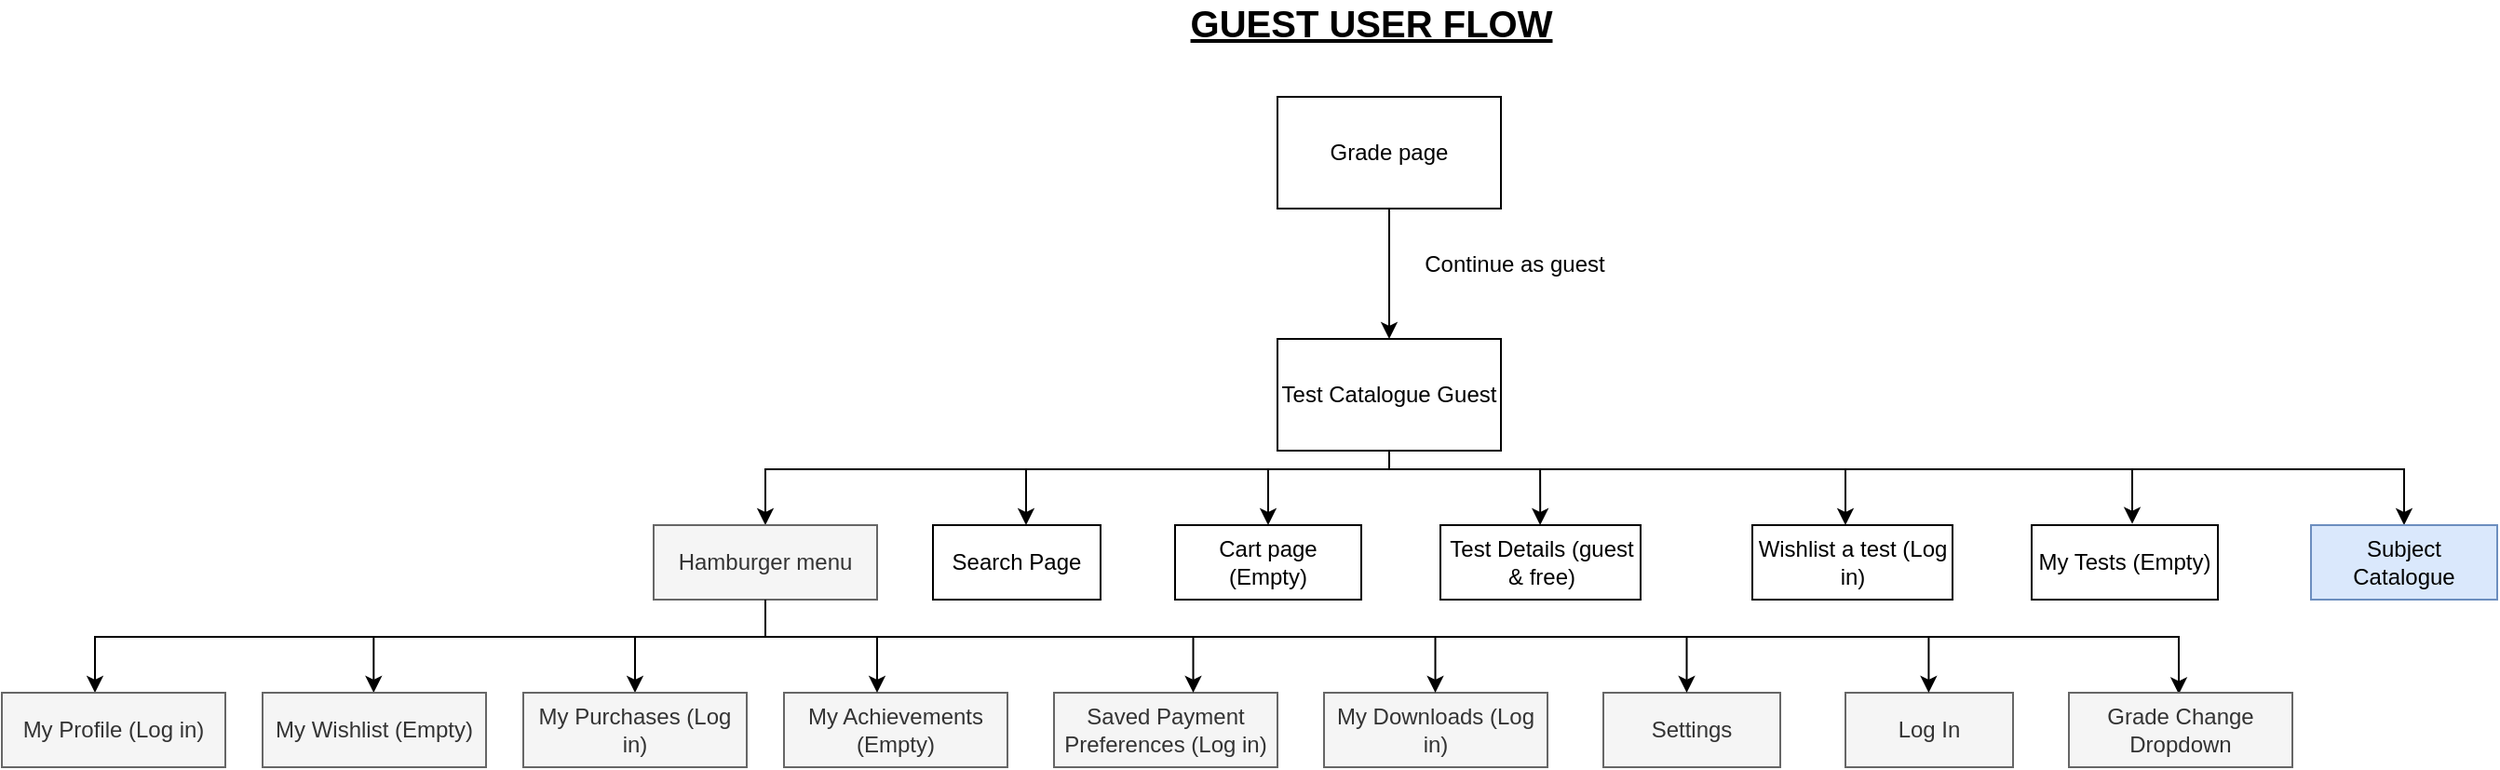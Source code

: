 <mxfile version="14.9.2" type="github">
  <diagram id="OGrvIuzpXwlmTKYWj4ko" name="Guest user flow">
    <mxGraphModel dx="1831" dy="526" grid="1" gridSize="10" guides="1" tooltips="1" connect="1" arrows="1" fold="1" page="1" pageScale="1" pageWidth="850" pageHeight="1100" math="0" shadow="0">
      <root>
        <mxCell id="0" />
        <mxCell id="1" parent="0" />
        <mxCell id="kdUmxQenp2QyYtP7Kdyd-5" style="edgeStyle=orthogonalEdgeStyle;rounded=0;orthogonalLoop=1;jettySize=auto;html=1;" edge="1" parent="1" source="kdUmxQenp2QyYtP7Kdyd-1" target="kdUmxQenp2QyYtP7Kdyd-4">
          <mxGeometry relative="1" as="geometry" />
        </mxCell>
        <mxCell id="kdUmxQenp2QyYtP7Kdyd-1" value="Grade page" style="rounded=0;whiteSpace=wrap;html=1;" vertex="1" parent="1">
          <mxGeometry x="365" y="80" width="120" height="60" as="geometry" />
        </mxCell>
        <mxCell id="kdUmxQenp2QyYtP7Kdyd-3" value="&lt;font style=&quot;font-size: 20px&quot;&gt;&lt;b&gt;&lt;u&gt;GUEST USER FLOW&lt;/u&gt;&lt;/b&gt;&lt;/font&gt;" style="text;html=1;align=center;verticalAlign=middle;resizable=0;points=[];autosize=1;strokeColor=none;" vertex="1" parent="1">
          <mxGeometry x="310" y="30" width="210" height="20" as="geometry" />
        </mxCell>
        <mxCell id="kdUmxQenp2QyYtP7Kdyd-8" value="" style="edgeStyle=orthogonalEdgeStyle;rounded=0;orthogonalLoop=1;jettySize=auto;html=1;" edge="1" parent="1" source="kdUmxQenp2QyYtP7Kdyd-4" target="kdUmxQenp2QyYtP7Kdyd-7">
          <mxGeometry relative="1" as="geometry">
            <Array as="points">
              <mxPoint x="425" y="280" />
              <mxPoint x="90" y="280" />
            </Array>
          </mxGeometry>
        </mxCell>
        <mxCell id="kdUmxQenp2QyYtP7Kdyd-10" style="edgeStyle=orthogonalEdgeStyle;rounded=0;orthogonalLoop=1;jettySize=auto;html=1;entryX=0.54;entryY=-0.017;entryDx=0;entryDy=0;entryPerimeter=0;" edge="1" parent="1" source="kdUmxQenp2QyYtP7Kdyd-4" target="kdUmxQenp2QyYtP7Kdyd-23">
          <mxGeometry relative="1" as="geometry">
            <mxPoint x="780" y="320" as="targetPoint" />
            <Array as="points">
              <mxPoint x="425" y="280" />
              <mxPoint x="824" y="280" />
            </Array>
          </mxGeometry>
        </mxCell>
        <mxCell id="kdUmxQenp2QyYtP7Kdyd-4" value="Test Catalogue Guest" style="rounded=0;whiteSpace=wrap;html=1;" vertex="1" parent="1">
          <mxGeometry x="365" y="210" width="120" height="60" as="geometry" />
        </mxCell>
        <mxCell id="kdUmxQenp2QyYtP7Kdyd-6" value="Continue as guest" style="text;html=1;strokeColor=none;fillColor=none;align=center;verticalAlign=middle;whiteSpace=wrap;rounded=0;" vertex="1" parent="1">
          <mxGeometry x="440" y="160" width="105" height="20" as="geometry" />
        </mxCell>
        <mxCell id="kdUmxQenp2QyYtP7Kdyd-27" value="" style="edgeStyle=orthogonalEdgeStyle;rounded=0;orthogonalLoop=1;jettySize=auto;html=1;" edge="1" parent="1" source="kdUmxQenp2QyYtP7Kdyd-7" target="kdUmxQenp2QyYtP7Kdyd-26">
          <mxGeometry relative="1" as="geometry">
            <Array as="points">
              <mxPoint x="90" y="370" />
              <mxPoint x="-270" y="370" />
            </Array>
          </mxGeometry>
        </mxCell>
        <mxCell id="kdUmxQenp2QyYtP7Kdyd-7" value="Hamburger menu" style="rounded=0;whiteSpace=wrap;html=1;fillColor=#f5f5f5;strokeColor=#666666;fontColor=#333333;" vertex="1" parent="1">
          <mxGeometry x="30" y="310" width="120" height="40" as="geometry" />
        </mxCell>
        <mxCell id="kdUmxQenp2QyYtP7Kdyd-12" style="edgeStyle=orthogonalEdgeStyle;rounded=0;orthogonalLoop=1;jettySize=auto;html=1;" edge="1" parent="1">
          <mxGeometry relative="1" as="geometry">
            <mxPoint x="970" y="310" as="targetPoint" />
            <mxPoint x="650" y="280" as="sourcePoint" />
            <Array as="points">
              <mxPoint x="970" y="280" />
            </Array>
          </mxGeometry>
        </mxCell>
        <mxCell id="kdUmxQenp2QyYtP7Kdyd-15" style="edgeStyle=orthogonalEdgeStyle;rounded=0;orthogonalLoop=1;jettySize=auto;html=1;" edge="1" parent="1">
          <mxGeometry relative="1" as="geometry">
            <mxPoint x="230" y="310" as="targetPoint" />
            <mxPoint x="230" y="280" as="sourcePoint" />
            <Array as="points">
              <mxPoint x="230" y="280" />
              <mxPoint x="230" y="290" />
            </Array>
          </mxGeometry>
        </mxCell>
        <mxCell id="kdUmxQenp2QyYtP7Kdyd-17" value="Search Page" style="rounded=0;whiteSpace=wrap;html=1;" vertex="1" parent="1">
          <mxGeometry x="180" y="310" width="90" height="40" as="geometry" />
        </mxCell>
        <mxCell id="kdUmxQenp2QyYtP7Kdyd-18" value="Cart page (Empty)" style="rounded=0;whiteSpace=wrap;html=1;" vertex="1" parent="1">
          <mxGeometry x="310" y="310" width="100" height="40" as="geometry" />
        </mxCell>
        <mxCell id="kdUmxQenp2QyYtP7Kdyd-19" value="Subject Catalogue" style="rounded=0;whiteSpace=wrap;html=1;fillColor=#dae8fc;strokeColor=#6c8ebf;" vertex="1" parent="1">
          <mxGeometry x="920" y="310" width="100" height="40" as="geometry" />
        </mxCell>
        <mxCell id="kdUmxQenp2QyYtP7Kdyd-20" style="edgeStyle=orthogonalEdgeStyle;rounded=0;orthogonalLoop=1;jettySize=auto;html=1;" edge="1" parent="1">
          <mxGeometry relative="1" as="geometry">
            <mxPoint x="360" y="310.0" as="targetPoint" />
            <mxPoint x="360" y="280" as="sourcePoint" />
            <Array as="points">
              <mxPoint x="360" y="290" />
              <mxPoint x="360" y="290" />
            </Array>
          </mxGeometry>
        </mxCell>
        <mxCell id="kdUmxQenp2QyYtP7Kdyd-21" style="edgeStyle=orthogonalEdgeStyle;rounded=0;orthogonalLoop=1;jettySize=auto;html=1;" edge="1" parent="1">
          <mxGeometry relative="1" as="geometry">
            <mxPoint x="506.05" y="310.0" as="targetPoint" />
            <mxPoint x="506.05" y="280" as="sourcePoint" />
            <Array as="points">
              <mxPoint x="506.05" y="300" />
              <mxPoint x="506.05" y="300" />
            </Array>
          </mxGeometry>
        </mxCell>
        <mxCell id="kdUmxQenp2QyYtP7Kdyd-23" value="My Tests (Empty)" style="rounded=0;whiteSpace=wrap;html=1;" vertex="1" parent="1">
          <mxGeometry x="770" y="310" width="100" height="40" as="geometry" />
        </mxCell>
        <mxCell id="kdUmxQenp2QyYtP7Kdyd-24" value="Test Details (guest &amp;amp; free)" style="rounded=0;whiteSpace=wrap;html=1;" vertex="1" parent="1">
          <mxGeometry x="452.5" y="310" width="107.5" height="40" as="geometry" />
        </mxCell>
        <mxCell id="kdUmxQenp2QyYtP7Kdyd-26" value="My Profile (Log in)" style="rounded=0;whiteSpace=wrap;html=1;fillColor=#f5f5f5;strokeColor=#666666;fontColor=#333333;" vertex="1" parent="1">
          <mxGeometry x="-320" y="400" width="120" height="40" as="geometry" />
        </mxCell>
        <mxCell id="kdUmxQenp2QyYtP7Kdyd-28" value="" style="edgeStyle=orthogonalEdgeStyle;rounded=0;orthogonalLoop=1;jettySize=auto;html=1;entryX=0.492;entryY=0.018;entryDx=0;entryDy=0;entryPerimeter=0;exitX=0.5;exitY=1;exitDx=0;exitDy=0;exitPerimeter=0;" edge="1" parent="1" source="kdUmxQenp2QyYtP7Kdyd-7" target="kdUmxQenp2QyYtP7Kdyd-39">
          <mxGeometry relative="1" as="geometry">
            <mxPoint x="459.97" y="360" as="sourcePoint" />
            <mxPoint x="839.97" y="420" as="targetPoint" />
            <Array as="points">
              <mxPoint x="90" y="370" />
              <mxPoint x="849" y="370" />
            </Array>
          </mxGeometry>
        </mxCell>
        <mxCell id="kdUmxQenp2QyYtP7Kdyd-29" style="edgeStyle=orthogonalEdgeStyle;rounded=0;orthogonalLoop=1;jettySize=auto;html=1;" edge="1" parent="1">
          <mxGeometry relative="1" as="geometry">
            <mxPoint x="-120.34" y="400" as="targetPoint" />
            <mxPoint x="-120.34" y="370" as="sourcePoint" />
            <Array as="points">
              <mxPoint x="-120.34" y="370" />
              <mxPoint x="-120.34" y="380" />
            </Array>
          </mxGeometry>
        </mxCell>
        <mxCell id="kdUmxQenp2QyYtP7Kdyd-31" value="My Wishlist (Empty)" style="rounded=0;whiteSpace=wrap;html=1;fillColor=#f5f5f5;strokeColor=#666666;fontColor=#333333;" vertex="1" parent="1">
          <mxGeometry x="-180" y="400" width="120" height="40" as="geometry" />
        </mxCell>
        <mxCell id="kdUmxQenp2QyYtP7Kdyd-32" style="edgeStyle=orthogonalEdgeStyle;rounded=0;orthogonalLoop=1;jettySize=auto;html=1;" edge="1" parent="1">
          <mxGeometry relative="1" as="geometry">
            <mxPoint x="20" y="400" as="targetPoint" />
            <mxPoint x="20" y="370" as="sourcePoint" />
            <Array as="points">
              <mxPoint x="20" y="370" />
              <mxPoint x="20" y="380" />
            </Array>
          </mxGeometry>
        </mxCell>
        <mxCell id="kdUmxQenp2QyYtP7Kdyd-33" value="My Achievements (Empty)" style="rounded=0;whiteSpace=wrap;html=1;fillColor=#f5f5f5;strokeColor=#666666;fontColor=#333333;" vertex="1" parent="1">
          <mxGeometry x="100" y="400" width="120" height="40" as="geometry" />
        </mxCell>
        <mxCell id="kdUmxQenp2QyYtP7Kdyd-34" value="Saved Payment Preferences (Log in)" style="rounded=0;whiteSpace=wrap;html=1;fillColor=#f5f5f5;strokeColor=#666666;fontColor=#333333;" vertex="1" parent="1">
          <mxGeometry x="245" y="400" width="120" height="40" as="geometry" />
        </mxCell>
        <mxCell id="kdUmxQenp2QyYtP7Kdyd-35" value="My Downloads (Log in)" style="rounded=0;whiteSpace=wrap;html=1;fillColor=#f5f5f5;strokeColor=#666666;fontColor=#333333;" vertex="1" parent="1">
          <mxGeometry x="390" y="400" width="120" height="40" as="geometry" />
        </mxCell>
        <mxCell id="kdUmxQenp2QyYtP7Kdyd-36" value="Settings" style="rounded=0;whiteSpace=wrap;html=1;fillColor=#f5f5f5;strokeColor=#666666;fontColor=#333333;" vertex="1" parent="1">
          <mxGeometry x="540" y="400" width="95" height="40" as="geometry" />
        </mxCell>
        <mxCell id="kdUmxQenp2QyYtP7Kdyd-37" value="My Purchases (Log in)" style="rounded=0;whiteSpace=wrap;html=1;fillColor=#f5f5f5;strokeColor=#666666;fontColor=#333333;" vertex="1" parent="1">
          <mxGeometry x="-40" y="400" width="120" height="40" as="geometry" />
        </mxCell>
        <mxCell id="kdUmxQenp2QyYtP7Kdyd-38" value="Log In" style="rounded=0;whiteSpace=wrap;html=1;fillColor=#f5f5f5;strokeColor=#666666;fontColor=#333333;" vertex="1" parent="1">
          <mxGeometry x="670" y="400" width="90" height="40" as="geometry" />
        </mxCell>
        <mxCell id="kdUmxQenp2QyYtP7Kdyd-39" value="Grade Change Dropdown" style="rounded=0;whiteSpace=wrap;html=1;fillColor=#f5f5f5;strokeColor=#666666;fontColor=#333333;" vertex="1" parent="1">
          <mxGeometry x="790" y="400" width="120" height="40" as="geometry" />
        </mxCell>
        <mxCell id="kdUmxQenp2QyYtP7Kdyd-41" style="edgeStyle=orthogonalEdgeStyle;rounded=0;orthogonalLoop=1;jettySize=auto;html=1;" edge="1" parent="1">
          <mxGeometry relative="1" as="geometry">
            <mxPoint x="319.76" y="400" as="targetPoint" />
            <mxPoint x="319.76" y="370" as="sourcePoint" />
            <Array as="points">
              <mxPoint x="319.76" y="370" />
              <mxPoint x="319.76" y="380" />
            </Array>
          </mxGeometry>
        </mxCell>
        <mxCell id="kdUmxQenp2QyYtP7Kdyd-42" style="edgeStyle=orthogonalEdgeStyle;rounded=0;orthogonalLoop=1;jettySize=auto;html=1;" edge="1" parent="1">
          <mxGeometry relative="1" as="geometry">
            <mxPoint x="150" y="400" as="targetPoint" />
            <mxPoint x="150" y="370" as="sourcePoint" />
            <Array as="points">
              <mxPoint x="150" y="370" />
              <mxPoint x="150" y="380" />
            </Array>
          </mxGeometry>
        </mxCell>
        <mxCell id="kdUmxQenp2QyYtP7Kdyd-43" style="edgeStyle=orthogonalEdgeStyle;rounded=0;orthogonalLoop=1;jettySize=auto;html=1;" edge="1" parent="1">
          <mxGeometry relative="1" as="geometry">
            <mxPoint x="449.76" y="400" as="targetPoint" />
            <mxPoint x="449.76" y="370" as="sourcePoint" />
            <Array as="points">
              <mxPoint x="449.76" y="370" />
              <mxPoint x="449.76" y="380" />
            </Array>
          </mxGeometry>
        </mxCell>
        <mxCell id="kdUmxQenp2QyYtP7Kdyd-44" style="edgeStyle=orthogonalEdgeStyle;rounded=0;orthogonalLoop=1;jettySize=auto;html=1;" edge="1" parent="1">
          <mxGeometry relative="1" as="geometry">
            <mxPoint x="584.76" y="400" as="targetPoint" />
            <mxPoint x="584.76" y="370" as="sourcePoint" />
            <Array as="points">
              <mxPoint x="584.76" y="370" />
              <mxPoint x="584.76" y="380" />
            </Array>
          </mxGeometry>
        </mxCell>
        <mxCell id="kdUmxQenp2QyYtP7Kdyd-45" style="edgeStyle=orthogonalEdgeStyle;rounded=0;orthogonalLoop=1;jettySize=auto;html=1;" edge="1" parent="1">
          <mxGeometry relative="1" as="geometry">
            <mxPoint x="714.71" y="400" as="targetPoint" />
            <mxPoint x="714.71" y="370" as="sourcePoint" />
            <Array as="points">
              <mxPoint x="714.71" y="370" />
              <mxPoint x="714.71" y="380" />
            </Array>
          </mxGeometry>
        </mxCell>
        <mxCell id="kdUmxQenp2QyYtP7Kdyd-48" style="edgeStyle=orthogonalEdgeStyle;rounded=0;orthogonalLoop=1;jettySize=auto;html=1;" edge="1" parent="1">
          <mxGeometry relative="1" as="geometry">
            <mxPoint x="670.0" y="310.0" as="targetPoint" />
            <mxPoint x="670.0" y="280" as="sourcePoint" />
            <Array as="points">
              <mxPoint x="669.95" y="290" />
              <mxPoint x="669.95" y="290" />
            </Array>
          </mxGeometry>
        </mxCell>
        <mxCell id="kdUmxQenp2QyYtP7Kdyd-49" value="Wishlist a test (Log in)" style="rounded=0;whiteSpace=wrap;html=1;" vertex="1" parent="1">
          <mxGeometry x="620" y="310" width="107.5" height="40" as="geometry" />
        </mxCell>
      </root>
    </mxGraphModel>
  </diagram>
</mxfile>
